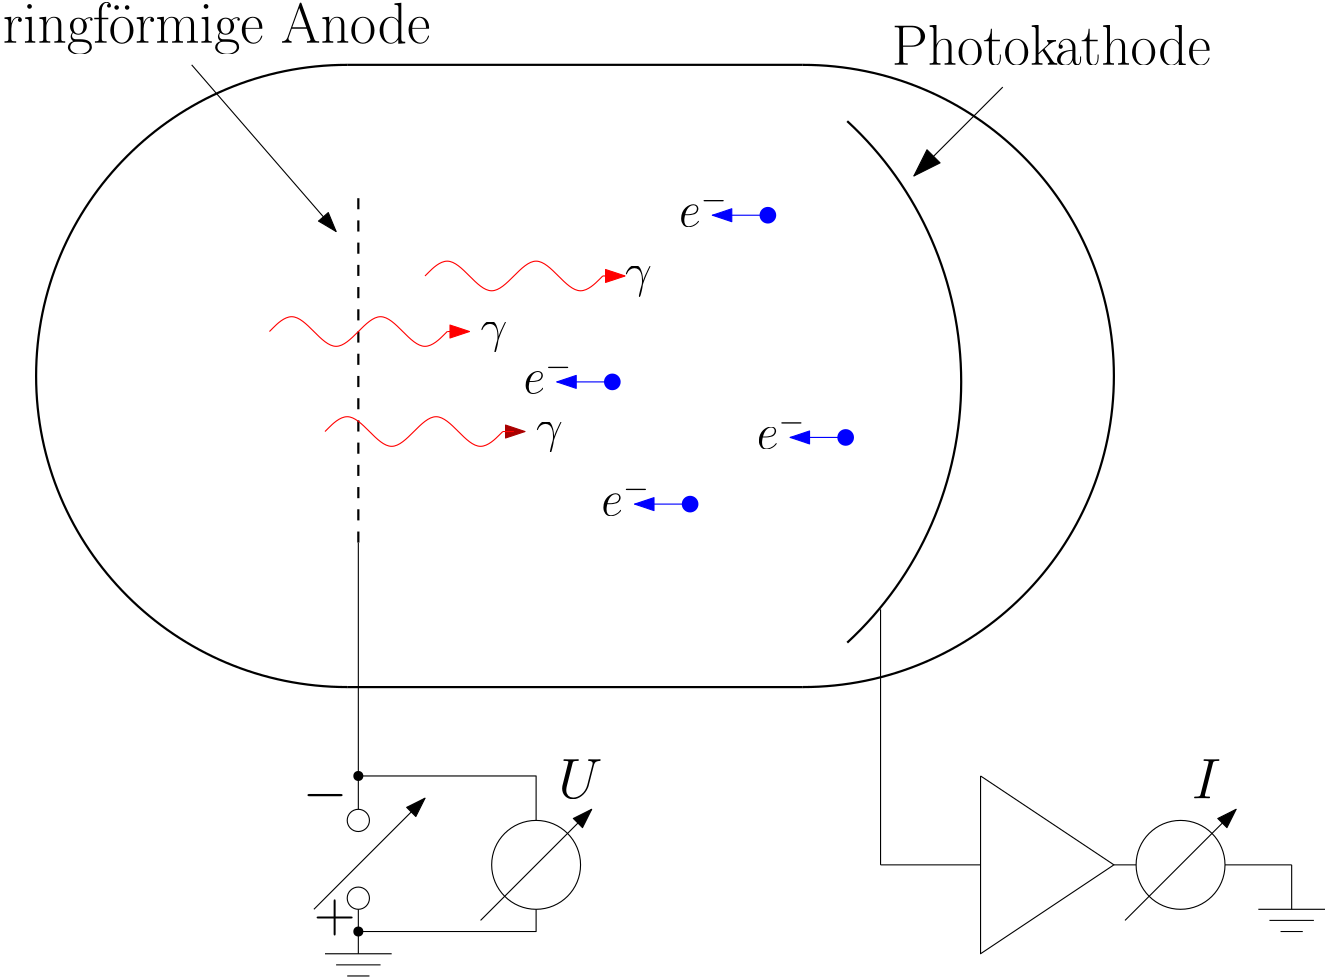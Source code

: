 <?xml version="1.0"?>
<!DOCTYPE ipe SYSTEM "ipe.dtd">
<ipe version="70005" creator="Ipe 7.1.5">
<info created="D:20141209163345" modified="D:20141209164050"/>
<ipestyle name="basic">
<symbol name="arrow/arc(spx)">
<path stroke="sym-stroke" fill="sym-stroke" pen="sym-pen">
0 0 m
-1 0.333 l
-1 -0.333 l
h
</path>
</symbol>
<symbol name="arrow/farc(spx)">
<path stroke="sym-stroke" fill="white" pen="sym-pen">
0 0 m
-1 0.333 l
-1 -0.333 l
h
</path>
</symbol>
<symbol name="mark/circle(sx)" transformations="translations">
<path fill="sym-stroke">
0.6 0 0 0.6 0 0 e
0.4 0 0 0.4 0 0 e
</path>
</symbol>
<symbol name="mark/disk(sx)" transformations="translations">
<path fill="sym-stroke">
0.6 0 0 0.6 0 0 e
</path>
</symbol>
<symbol name="mark/fdisk(sfx)" transformations="translations">
<group>
<path fill="sym-fill">
0.5 0 0 0.5 0 0 e
</path>
<path fill="sym-stroke" fillrule="eofill">
0.6 0 0 0.6 0 0 e
0.4 0 0 0.4 0 0 e
</path>
</group>
</symbol>
<symbol name="mark/box(sx)" transformations="translations">
<path fill="sym-stroke" fillrule="eofill">
-0.6 -0.6 m
0.6 -0.6 l
0.6 0.6 l
-0.6 0.6 l
h
-0.4 -0.4 m
0.4 -0.4 l
0.4 0.4 l
-0.4 0.4 l
h
</path>
</symbol>
<symbol name="mark/square(sx)" transformations="translations">
<path fill="sym-stroke">
-0.6 -0.6 m
0.6 -0.6 l
0.6 0.6 l
-0.6 0.6 l
h
</path>
</symbol>
<symbol name="mark/fsquare(sfx)" transformations="translations">
<group>
<path fill="sym-fill">
-0.5 -0.5 m
0.5 -0.5 l
0.5 0.5 l
-0.5 0.5 l
h
</path>
<path fill="sym-stroke" fillrule="eofill">
-0.6 -0.6 m
0.6 -0.6 l
0.6 0.6 l
-0.6 0.6 l
h
-0.4 -0.4 m
0.4 -0.4 l
0.4 0.4 l
-0.4 0.4 l
h
</path>
</group>
</symbol>
<symbol name="mark/cross(sx)" transformations="translations">
<group>
<path fill="sym-stroke">
-0.43 -0.57 m
0.57 0.43 l
0.43 0.57 l
-0.57 -0.43 l
h
</path>
<path fill="sym-stroke">
-0.43 0.57 m
0.57 -0.43 l
0.43 -0.57 l
-0.57 0.43 l
h
</path>
</group>
</symbol>
<symbol name="arrow/fnormal(spx)">
<path stroke="sym-stroke" fill="white" pen="sym-pen">
0 0 m
-1 0.333 l
-1 -0.333 l
h
</path>
</symbol>
<symbol name="arrow/pointed(spx)">
<path stroke="sym-stroke" fill="sym-stroke" pen="sym-pen">
0 0 m
-1 0.333 l
-0.8 0 l
-1 -0.333 l
h
</path>
</symbol>
<symbol name="arrow/fpointed(spx)">
<path stroke="sym-stroke" fill="white" pen="sym-pen">
0 0 m
-1 0.333 l
-0.8 0 l
-1 -0.333 l
h
</path>
</symbol>
<symbol name="arrow/linear(spx)">
<path stroke="sym-stroke" pen="sym-pen">
-1 0.333 m
0 0 l
-1 -0.333 l
</path>
</symbol>
<symbol name="arrow/fdouble(spx)">
<path stroke="sym-stroke" fill="white" pen="sym-pen">
0 0 m
-1 0.333 l
-1 -0.333 l
h
-1 0 m
-2 0.333 l
-2 -0.333 l
h
</path>
</symbol>
<symbol name="arrow/double(spx)">
<path stroke="sym-stroke" fill="sym-stroke" pen="sym-pen">
0 0 m
-1 0.333 l
-1 -0.333 l
h
-1 0 m
-2 0.333 l
-2 -0.333 l
h
</path>
</symbol>
<pen name="heavier" value="0.8"/>
<pen name="fat" value="1.2"/>
<pen name="ultrafat" value="2"/>
<symbolsize name="large" value="5"/>
<symbolsize name="small" value="2"/>
<symbolsize name="tiny" value="1.1"/>
<arrowsize name="large" value="10"/>
<arrowsize name="small" value="5"/>
<arrowsize name="tiny" value="3"/>
<color name="red" value="1 0 0"/>
<color name="green" value="0 1 0"/>
<color name="blue" value="0 0 1"/>
<color name="yellow" value="1 1 0"/>
<color name="orange" value="1 0.647 0"/>
<color name="gold" value="1 0.843 0"/>
<color name="purple" value="0.627 0.125 0.941"/>
<color name="gray" value="0.745"/>
<color name="brown" value="0.647 0.165 0.165"/>
<color name="navy" value="0 0 0.502"/>
<color name="pink" value="1 0.753 0.796"/>
<color name="seagreen" value="0.18 0.545 0.341"/>
<color name="turquoise" value="0.251 0.878 0.816"/>
<color name="violet" value="0.933 0.51 0.933"/>
<color name="darkblue" value="0 0 0.545"/>
<color name="darkcyan" value="0 0.545 0.545"/>
<color name="darkgray" value="0.663"/>
<color name="darkgreen" value="0 0.392 0"/>
<color name="darkmagenta" value="0.545 0 0.545"/>
<color name="darkorange" value="1 0.549 0"/>
<color name="darkred" value="0.545 0 0"/>
<color name="lightblue" value="0.678 0.847 0.902"/>
<color name="lightcyan" value="0.878 1 1"/>
<color name="lightgray" value="0.827"/>
<color name="lightgreen" value="0.565 0.933 0.565"/>
<color name="lightyellow" value="1 1 0.878"/>
<dashstyle name="dashed" value="[4] 0"/>
<dashstyle name="dotted" value="[1 3] 0"/>
<dashstyle name="dash dotted" value="[4 2 1 2] 0"/>
<dashstyle name="dash dot dotted" value="[4 2 1 2 1 2] 0"/>
<textsize name="large" value="\large"/>
<textsize name="Large" value="\Large"/>
<textsize name="LARGE" value="\LARGE"/>
<textsize name="huge" value="\huge"/>
<textsize name="Huge" value="\Huge"/>
<textsize name="small" value="\small"/>
<textsize name="footnote" value="\footnotesize"/>
<textsize name="tiny" value="\tiny"/>
<textstyle name="center" begin="\begin{center}" end="\end{center}"/>
<textstyle name="itemize" begin="\begin{itemize}" end="\end{itemize}"/>
<textstyle name="item" begin="\begin{itemize}\item{}" end="\end{itemize}"/>
<gridsize name="4 pts" value="4"/>
<gridsize name="8 pts (~3 mm)" value="8"/>
<gridsize name="16 pts (~6 mm)" value="16"/>
<gridsize name="32 pts (~12 mm)" value="32"/>
<gridsize name="10 pts (~3.5 mm)" value="10"/>
<gridsize name="20 pts (~7 mm)" value="20"/>
<gridsize name="14 pts (~5 mm)" value="14"/>
<gridsize name="28 pts (~10 mm)" value="28"/>
<gridsize name="56 pts (~20 mm)" value="56"/>
<anglesize name="90 deg" value="90"/>
<anglesize name="60 deg" value="60"/>
<anglesize name="45 deg" value="45"/>
<anglesize name="30 deg" value="30"/>
<anglesize name="22.5 deg" value="22.5"/>
<tiling name="falling" angle="-60" step="4" width="1"/>
<tiling name="rising" angle="30" step="4" width="1"/>
</ipestyle>
<page>
<layer name="alpha"/>
<view layers="alpha" active="alpha"/>
<path layer="alpha" matrix="0.72547 0 0 0.733333 64.6344 136.533" stroke="black" pen="heavier">
352 768 m
173.121 0 0 -173.121 235.437 640 352 512 a
</path>
<path stroke="black" dash="dashed" pen="heavier">
144 672 m
144 544 l
</path>
<text matrix="1 0 0 1 -96 200" transformations="translations" pos="112 528" stroke="black" type="label" valign="baseline" size="huge">ringf\&quot;ormige Anode</text>
<text matrix="1 0 0 1 -16 32" transformations="translations" pos="352 688" stroke="black" type="label" valign="baseline" size="huge">Photokathode</text>
<path stroke="black">
332 524 m
332 432 l
</path>
<path matrix="1 0 0 1 0 -32" stroke="black">
332 464 m
368 464 l
</path>
<path matrix="1 0 0 1 0 -32" stroke="black">
368 496 m
368 432 l
416 464 l
368 496 l
</path>
<path matrix="1 0 0 1 0 -32" stroke="black">
416 464 m
424 464 l
</path>
<path matrix="1 0 0 1 0 -32" stroke="black">
456 464 m
480 464 l
</path>
<path matrix="1 0 0 1 0 -32" stroke="black">
480 464 m
480 448 l
</path>
<path matrix="1 0 0 1 0 -32" stroke="black">
468 448 m
492 448 l
</path>
<path matrix="1 0 0 1 0 -32" stroke="black">
472 444 m
488 444 l
</path>
<path matrix="1 0 0 1 0 -32" stroke="black">
476 440 m
484 440 l
</path>
<path matrix="1 0 0 1 0 -32" stroke="black">
16 0 0 16 440 464 e
</path>
<path matrix="1 0 0 1 0 -32" stroke="black" arrow="normal/normal">
420 444 m
460 484 l
</path>
<text matrix="1 0 0 1 -8 -48" transformations="translations" pos="452 504" stroke="black" type="label" valign="baseline" size="huge">$I$</text>
<path stroke="black">
144 548 m
144 464 l
</path>
<path matrix="1 0 0 1 0 -32" stroke="black">
4 0 0 4 144 480 e
</path>
<path matrix="1 0 0 1 0 -32" stroke="black">
4 0 0 4 144 452 e
</path>
<text matrix="1 0 0 1 -36 -28" transformations="translations" pos="160 480" stroke="black" type="label" valign="baseline" size="huge">$-$</text>
<text matrix="1 0 0 1 -28 -40" transformations="translations" pos="156 448" stroke="black" type="label" valign="baseline" size="huge">$+$</text>
<path matrix="1 0 0 1 0 -32" stroke="black" arrow="normal/normal">
128 448 m
168 488 l
</path>
<path matrix="1 0 0 1 0 -32" stroke="black">
144 448 m
144 432 l
</path>
<path matrix="1 0 0 1 0 -32" stroke="black">
132 432 m
156 432 l
</path>
<path matrix="1 0 0 1 0 -32" stroke="black">
136 428 m
152 428 l
</path>
<path matrix="1 0 0 1 0 -32" stroke="black">
140 424 m
148 424 l
</path>
<path matrix="1 0 0 1 0 -32" stroke="black">
144 440 m
208 440 l
208 448 l
</path>
<path matrix="1 0 0 1 0 -32" stroke="black">
208 480 m
208 496 l
144 496 l
</path>
<use matrix="1 0 0 1 0 -32" name="mark/disk(sx)" pos="144 496" size="normal" stroke="black"/>
<use matrix="1 0 0 1 0 -32" name="mark/disk(sx)" pos="144 440" size="normal" stroke="black"/>
<path matrix="1 0 0 1 0 -32" stroke="black">
16 0 0 16 208 464 e
</path>
<path matrix="1 0 0 1 0 -32" stroke="black" arrow="normal/normal">
188 444 m
228 484 l
</path>
<text matrix="1 0 0 1 -24 -28" transformations="translations" pos="240 484" stroke="black" type="label" valign="baseline" size="huge">$U$</text>
<path matrix="1 0 0 1 -180 0" stroke="black" pen="heavier">
320 496 m
112 0 0 -112 320 608 320 720 a
</path>
<path stroke="black" arrow="arc/normal">
84 720 m
136 660 l
</path>
<path matrix="1 0 0 1 -16 0" stroke="black" pen="heavier">
320 720 m
112 0 0 -112 320 608 320 496 a
</path>
<path stroke="black" arrow="normal/large">
376 712 m
344 680 l
</path>
<path stroke="black" pen="heavier">
140 720 m
304 720 l
</path>
<path stroke="black" pen="heavier">
140 496 m
304 496 l
</path>
<path stroke="red">
112 624 m
120 632
128 624
136 616
144 624
152 632
160 624
168 616
176 624
176 624 s
</path>
<path matrix="1 0 0 1 4 0" stroke="red" arrow="normal/normal">
176 624 m
180 624 l
</path>
<path stroke="red">
176 624 m
180 624 l
</path>
<path matrix="1 0 0 1 20 -36" stroke="red">
112 624 m
120 632
128 624
136 616
144 624
152 632
160 624
168 616
176 624
176 624 s
</path>
<path matrix="1 0 0 1 24 -36" stroke="0.667 0 0" arrow="normal/normal">
176 624 m
180 624 l
</path>
<path matrix="1 0 0 1 20 -36" stroke="red">
176 624 m
180 624 l
</path>
<path matrix="1 0 0 1 56 20" stroke="red">
112 624 m
120 632
128 624
136 616
144 624
152 632
160 624
168 616
176 624
176 624 s
</path>
<path matrix="1 0 0 1 60 20" stroke="red" arrow="normal/normal">
176 624 m
180 624 l
</path>
<path matrix="1 0 0 1 56 20" stroke="red">
176 624 m
180 624 l
</path>
<text matrix="1 0 0 1 -4 -4" transformations="translations" pos="244 644" stroke="black" type="label" valign="baseline" size="LARGE">$\gamma$</text>
<text matrix="1 0 0 1 -56 -24" transformations="translations" pos="244 644" stroke="black" type="label" valign="baseline" size="LARGE">$\gamma$</text>
<text matrix="1 0 0 1 -36 -60" transformations="translations" pos="244 644" stroke="black" type="label" valign="baseline" size="LARGE">$\gamma$</text>
<use matrix="1 0 0 1 -12.563 9.86667" name="mark/disk(sx)" pos="248 596" size="large" stroke="blue"/>
<path matrix="1 0 0 1 -12.563 9.86667" stroke="blue" arrow="normal/normal">
248 596 m
228 596 l
</path>
<text matrix="1 0 0 1 -16.563 5.86667" transformations="translations" pos="220 596" stroke="black" type="label" valign="baseline" size="LARGE">$e^-$</text>
<use matrix="1 0 0 1 43.437 69.8667" name="mark/disk(sx)" pos="248 596" size="large" stroke="blue"/>
<path matrix="1 0 0 1 43.437 69.8667" stroke="blue" arrow="normal/normal">
248 596 m
228 596 l
</path>
<text matrix="1 0 0 1 39.437 65.8667" transformations="translations" pos="220 596" stroke="black" type="label" valign="baseline" size="LARGE">$e^-$</text>
<use matrix="1 0 0 1 15.437 -34.1333" name="mark/disk(sx)" pos="248 596" size="large" stroke="blue"/>
<path matrix="1 0 0 1 15.437 -34.1333" stroke="blue" arrow="normal/normal">
248 596 m
228 596 l
</path>
<text matrix="1 0 0 1 11.437 -38.1333" transformations="translations" pos="220 596" stroke="black" type="label" valign="baseline" size="LARGE">$e^-$</text>
<use matrix="1 0 0 1 71.437 -10.1333" name="mark/disk(sx)" pos="248 596" size="large" stroke="blue"/>
<path matrix="1 0 0 1 71.437 -10.1333" stroke="blue" arrow="normal/normal">
248 596 m
228 596 l
</path>
<text matrix="1 0 0 1 67.437 -14.1333" transformations="translations" pos="220 596" stroke="black" type="label" valign="baseline" size="LARGE">$e^-$</text>
<path stroke="black">
144 452 m
144 464 l
</path>
</page>
</ipe>
